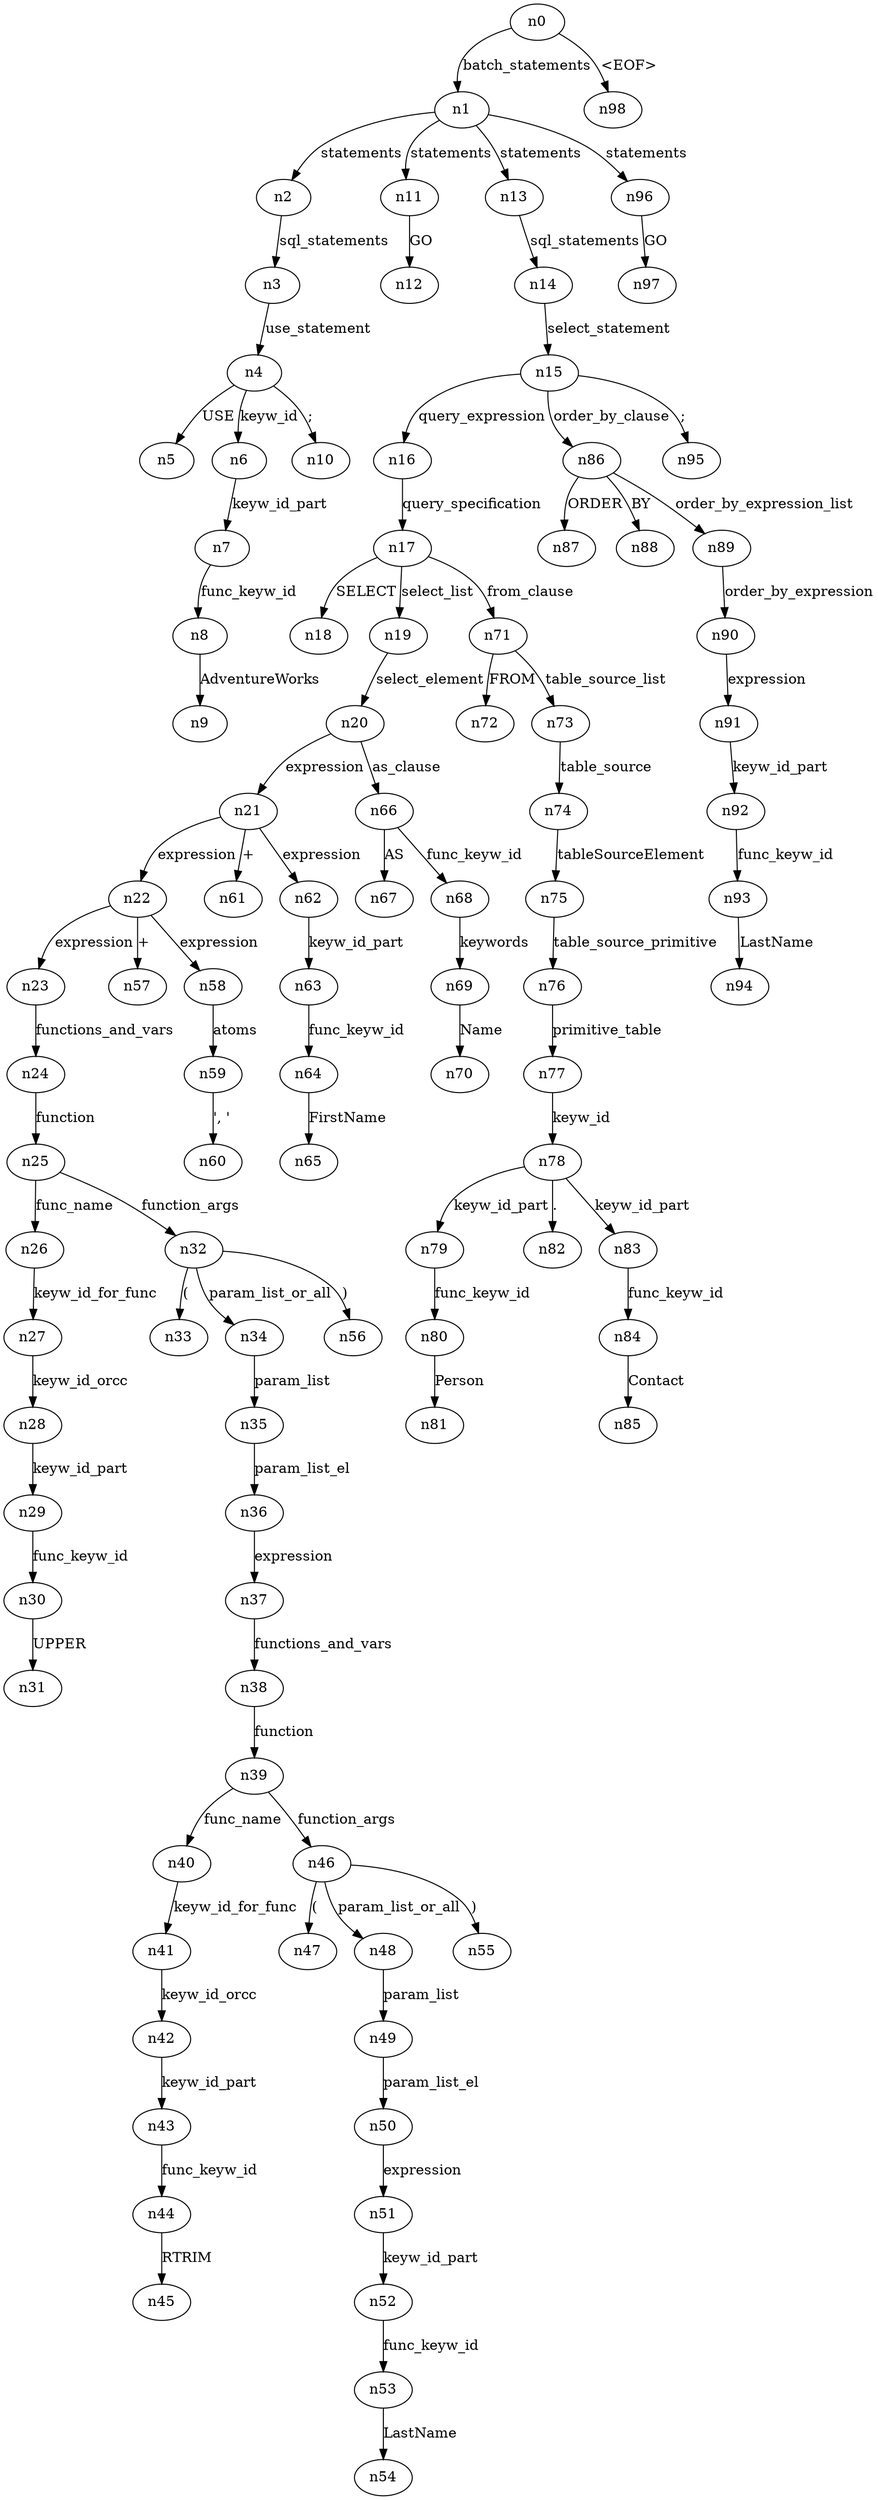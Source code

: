 digraph ParseTree {
  n0 -> n1 [label="batch_statements"];
  n1 -> n2 [label="statements"];
  n2 -> n3 [label="sql_statements"];
  n3 -> n4 [label="use_statement"];
  n4 -> n5 [label="USE"];
  n4 -> n6 [label="keyw_id"];
  n6 -> n7 [label="keyw_id_part"];
  n7 -> n8 [label="func_keyw_id"];
  n8 -> n9 [label="AdventureWorks"];
  n4 -> n10 [label=";"];
  n1 -> n11 [label="statements"];
  n11 -> n12 [label="GO"];
  n1 -> n13 [label="statements"];
  n13 -> n14 [label="sql_statements"];
  n14 -> n15 [label="select_statement"];
  n15 -> n16 [label="query_expression"];
  n16 -> n17 [label="query_specification"];
  n17 -> n18 [label="SELECT"];
  n17 -> n19 [label="select_list"];
  n19 -> n20 [label="select_element"];
  n20 -> n21 [label="expression"];
  n21 -> n22 [label="expression"];
  n22 -> n23 [label="expression"];
  n23 -> n24 [label="functions_and_vars"];
  n24 -> n25 [label="function"];
  n25 -> n26 [label="func_name"];
  n26 -> n27 [label="keyw_id_for_func"];
  n27 -> n28 [label="keyw_id_orcc"];
  n28 -> n29 [label="keyw_id_part"];
  n29 -> n30 [label="func_keyw_id"];
  n30 -> n31 [label="UPPER"];
  n25 -> n32 [label="function_args"];
  n32 -> n33 [label="("];
  n32 -> n34 [label="param_list_or_all"];
  n34 -> n35 [label="param_list"];
  n35 -> n36 [label="param_list_el"];
  n36 -> n37 [label="expression"];
  n37 -> n38 [label="functions_and_vars"];
  n38 -> n39 [label="function"];
  n39 -> n40 [label="func_name"];
  n40 -> n41 [label="keyw_id_for_func"];
  n41 -> n42 [label="keyw_id_orcc"];
  n42 -> n43 [label="keyw_id_part"];
  n43 -> n44 [label="func_keyw_id"];
  n44 -> n45 [label="RTRIM"];
  n39 -> n46 [label="function_args"];
  n46 -> n47 [label="("];
  n46 -> n48 [label="param_list_or_all"];
  n48 -> n49 [label="param_list"];
  n49 -> n50 [label="param_list_el"];
  n50 -> n51 [label="expression"];
  n51 -> n52 [label="keyw_id_part"];
  n52 -> n53 [label="func_keyw_id"];
  n53 -> n54 [label="LastName"];
  n46 -> n55 [label=")"];
  n32 -> n56 [label=")"];
  n22 -> n57 [label="+"];
  n22 -> n58 [label="expression"];
  n58 -> n59 [label="atoms"];
  n59 -> n60 [label="', '"];
  n21 -> n61 [label="+"];
  n21 -> n62 [label="expression"];
  n62 -> n63 [label="keyw_id_part"];
  n63 -> n64 [label="func_keyw_id"];
  n64 -> n65 [label="FirstName"];
  n20 -> n66 [label="as_clause"];
  n66 -> n67 [label="AS"];
  n66 -> n68 [label="func_keyw_id"];
  n68 -> n69 [label="keywords"];
  n69 -> n70 [label="Name"];
  n17 -> n71 [label="from_clause"];
  n71 -> n72 [label="FROM"];
  n71 -> n73 [label="table_source_list"];
  n73 -> n74 [label="table_source"];
  n74 -> n75 [label="tableSourceElement"];
  n75 -> n76 [label="table_source_primitive"];
  n76 -> n77 [label="primitive_table"];
  n77 -> n78 [label="keyw_id"];
  n78 -> n79 [label="keyw_id_part"];
  n79 -> n80 [label="func_keyw_id"];
  n80 -> n81 [label="Person"];
  n78 -> n82 [label="."];
  n78 -> n83 [label="keyw_id_part"];
  n83 -> n84 [label="func_keyw_id"];
  n84 -> n85 [label="Contact"];
  n15 -> n86 [label="order_by_clause"];
  n86 -> n87 [label="ORDER"];
  n86 -> n88 [label="BY"];
  n86 -> n89 [label="order_by_expression_list"];
  n89 -> n90 [label="order_by_expression"];
  n90 -> n91 [label="expression"];
  n91 -> n92 [label="keyw_id_part"];
  n92 -> n93 [label="func_keyw_id"];
  n93 -> n94 [label="LastName"];
  n15 -> n95 [label=";"];
  n1 -> n96 [label="statements"];
  n96 -> n97 [label="GO"];
  n0 -> n98 [label="<EOF>"];
}